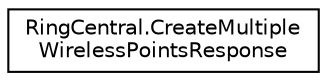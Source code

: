 digraph "Graphical Class Hierarchy"
{
 // LATEX_PDF_SIZE
  edge [fontname="Helvetica",fontsize="10",labelfontname="Helvetica",labelfontsize="10"];
  node [fontname="Helvetica",fontsize="10",shape=record];
  rankdir="LR";
  Node0 [label="RingCentral.CreateMultiple\lWirelessPointsResponse",height=0.2,width=0.4,color="black", fillcolor="white", style="filled",URL="$classRingCentral_1_1CreateMultipleWirelessPointsResponse.html",tooltip=" "];
}

